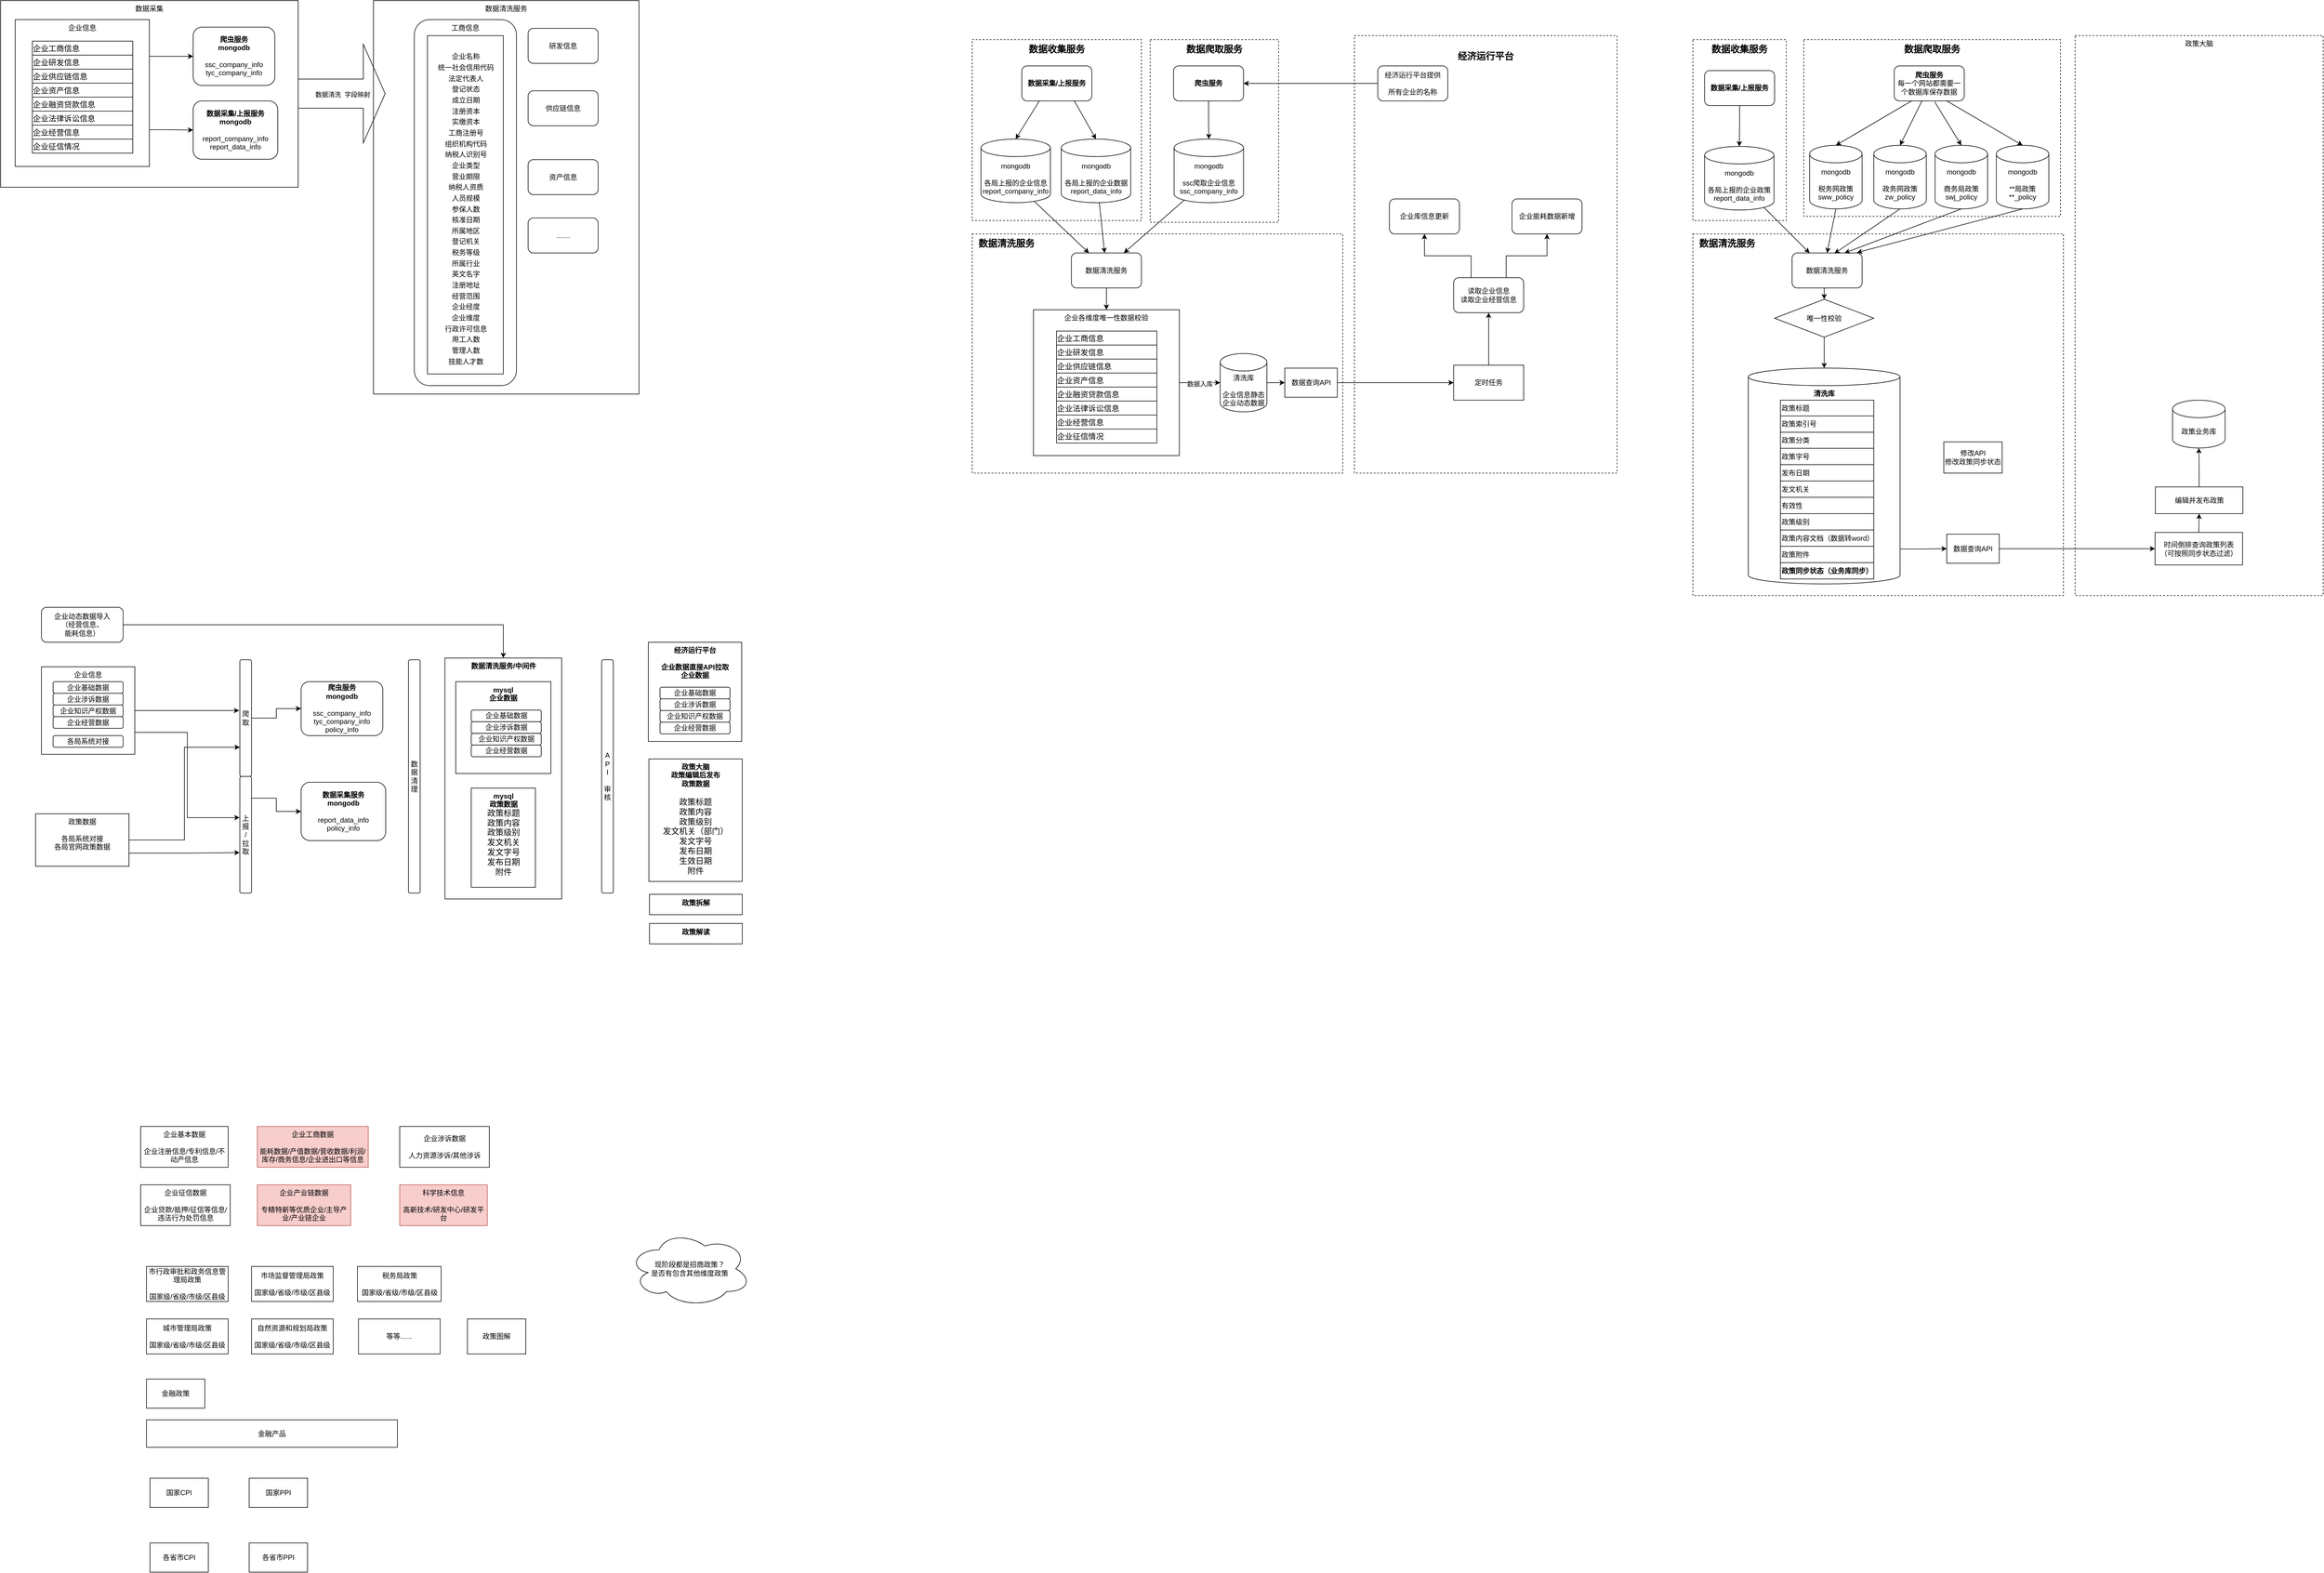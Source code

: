 <mxfile version="22.0.4" type="github">
  <diagram name="第 1 页" id="4M4HZLaa6iFDXuhIEwjB">
    <mxGraphModel dx="1397" dy="775" grid="1" gridSize="10" guides="1" tooltips="1" connect="1" arrows="1" fold="1" page="1" pageScale="1" pageWidth="827" pageHeight="1169" math="0" shadow="0">
      <root>
        <mxCell id="0" />
        <mxCell id="1" parent="0" />
        <mxCell id="1SE_jWrrDIv0ONDhs8Yy-70" value="&lt;b&gt;&lt;font style=&quot;font-size: 16px;&quot;&gt;&amp;nbsp; 数据清洗服务&lt;/font&gt;&lt;/b&gt;" style="rounded=0;whiteSpace=wrap;html=1;align=left;verticalAlign=top;dashed=1;" vertex="1" parent="1">
          <mxGeometry x="1695" y="440" width="635" height="410" as="geometry" />
        </mxCell>
        <mxCell id="1SE_jWrrDIv0ONDhs8Yy-69" value="&lt;b&gt;&lt;font style=&quot;font-size: 16px;&quot;&gt;数据爬取服务&lt;/font&gt;&lt;/b&gt;" style="rounded=0;whiteSpace=wrap;html=1;verticalAlign=top;dashed=1;" vertex="1" parent="1">
          <mxGeometry x="2000" y="106.99" width="220" height="313.01" as="geometry" />
        </mxCell>
        <mxCell id="1SE_jWrrDIv0ONDhs8Yy-68" value="&lt;b&gt;&lt;font style=&quot;font-size: 16px;&quot;&gt;数据收集服务&lt;/font&gt;&lt;/b&gt;" style="rounded=0;whiteSpace=wrap;html=1;verticalAlign=top;dashed=1;" vertex="1" parent="1">
          <mxGeometry x="1695" y="106.99" width="290" height="310" as="geometry" />
        </mxCell>
        <mxCell id="1SE_jWrrDIv0ONDhs8Yy-67" value="&lt;b&gt;&lt;font style=&quot;font-size: 16px;&quot;&gt;&lt;br&gt;经济运行平台&lt;/font&gt;&lt;/b&gt;" style="rounded=0;whiteSpace=wrap;html=1;verticalAlign=top;dashed=1;" vertex="1" parent="1">
          <mxGeometry x="2350" y="100" width="450" height="750" as="geometry" />
        </mxCell>
        <mxCell id="bBOoKxX_dk00QMiVEn9z-44" value="数据清洗服务" style="rounded=0;whiteSpace=wrap;html=1;verticalAlign=top;" parent="1" vertex="1">
          <mxGeometry x="669" y="40.0" width="455" height="674.51" as="geometry" />
        </mxCell>
        <mxCell id="1SE_jWrrDIv0ONDhs8Yy-3" value="数据采集" style="rounded=0;whiteSpace=wrap;html=1;verticalAlign=top;" vertex="1" parent="1">
          <mxGeometry x="30" y="40" width="510" height="320" as="geometry" />
        </mxCell>
        <mxCell id="b4rSDZkDvvmOPCsf5r1Y-9" value="企业信息&lt;br&gt;&lt;br&gt;&lt;table style=&quot;border-collapse: collapse; table-layout: fixed; width: 0px;&quot;&gt;&lt;colgroup&gt;&lt;col style=&quot;width: 172px;&quot; width=&quot;172&quot;&gt;&lt;/colgroup&gt;&lt;tbody&gt;&lt;tr style=&quot;height: 24px;&quot; height=&quot;24&quot;&gt;&lt;td style=&quot;empty-cells: show; line-height: normal; vertical-align: middle; outline-width: 0px; overflow-wrap: break-word; word-break: normal; font-size: 10pt; border-width: 0.5pt; border-style: solid; border-color: rgb(0, 0, 0); text-align: left; width: 172px;&quot; width=&quot;172&quot;&gt;企业工商信息&lt;/td&gt;&lt;/tr&gt;&lt;tr style=&quot;height: 24px;&quot; height=&quot;24&quot;&gt;&lt;td style=&quot;empty-cells: show; line-height: normal; vertical-align: middle; outline-width: 0px; overflow-wrap: break-word; word-break: normal; font-size: 10pt; border-width: 0.5pt; border-style: solid; border-color: rgb(0, 0, 0); text-align: left; width: 172px;&quot; width=&quot;172&quot;&gt;企业研发信息&lt;/td&gt;&lt;/tr&gt;&lt;tr style=&quot;height: 24px;&quot; height=&quot;24&quot;&gt;&lt;td style=&quot;empty-cells: show; line-height: normal; vertical-align: middle; outline-width: 0px; overflow-wrap: break-word; word-break: normal; font-size: 10pt; border-width: 0.5pt; border-style: solid; border-color: rgb(0, 0, 0); text-align: left; width: 172px;&quot; width=&quot;172&quot;&gt;企业供应链信息&lt;/td&gt;&lt;/tr&gt;&lt;tr style=&quot;height: 24px;&quot; height=&quot;24&quot;&gt;&lt;td style=&quot;empty-cells: show; line-height: normal; vertical-align: middle; outline-width: 0px; overflow-wrap: break-word; word-break: normal; font-size: 10pt; border-width: 0.5pt; border-style: solid; border-color: rgb(0, 0, 0); text-align: left; width: 172px;&quot; width=&quot;172&quot;&gt;企业资产信息&lt;/td&gt;&lt;/tr&gt;&lt;tr style=&quot;height: 24px;&quot; height=&quot;24&quot;&gt;&lt;td style=&quot;empty-cells: show; line-height: normal; vertical-align: middle; outline-width: 0px; overflow-wrap: break-word; word-break: normal; font-size: 10pt; border-width: 0.5pt; border-style: solid; border-color: rgb(0, 0, 0); text-align: left; width: 172px;&quot; width=&quot;172&quot;&gt;企业融资贷款信息&lt;/td&gt;&lt;/tr&gt;&lt;tr style=&quot;height: 24px;&quot; height=&quot;24&quot;&gt;&lt;td style=&quot;empty-cells: show; line-height: normal; vertical-align: middle; outline-width: 0px; overflow-wrap: break-word; word-break: normal; font-size: 10pt; border-width: 0.5pt; border-style: solid; border-color: rgb(0, 0, 0); text-align: left; width: 172px;&quot; width=&quot;172&quot;&gt;企业法律诉讼信息&lt;/td&gt;&lt;/tr&gt;&lt;tr style=&quot;height: 24px;&quot; height=&quot;24&quot;&gt;&lt;td style=&quot;empty-cells: show; line-height: normal; vertical-align: middle; outline-width: 0px; overflow-wrap: break-word; word-break: normal; font-size: 10pt; border-width: 0.5pt; border-style: solid; border-color: rgb(0, 0, 0); text-align: left; width: 172px;&quot; width=&quot;172&quot;&gt;企业经营信息&lt;/td&gt;&lt;/tr&gt;&lt;tr style=&quot;height: 24px;&quot; height=&quot;24&quot;&gt;&lt;td style=&quot;empty-cells: show; line-height: normal; vertical-align: middle; outline-width: 0px; overflow-wrap: break-word; word-break: normal; font-size: 10pt; border-width: 0.5pt; border-style: solid; border-color: rgb(0, 0, 0); text-align: left; width: 172px;&quot; width=&quot;172&quot;&gt;企业征信情况&lt;/td&gt;&lt;/tr&gt;&lt;/tbody&gt;&lt;/table&gt;" style="rounded=0;whiteSpace=wrap;html=1;align=center;verticalAlign=top;" parent="1" vertex="1">
          <mxGeometry x="55" y="72.62" width="230" height="251.75" as="geometry" />
        </mxCell>
        <mxCell id="b4rSDZkDvvmOPCsf5r1Y-11" style="edgeStyle=orthogonalEdgeStyle;rounded=0;orthogonalLoop=1;jettySize=auto;html=1;entryX=0;entryY=0.5;entryDx=0;entryDy=0;exitX=1;exitY=0.25;exitDx=0;exitDy=0;" parent="1" source="b4rSDZkDvvmOPCsf5r1Y-9" target="b4rSDZkDvvmOPCsf5r1Y-3" edge="1">
          <mxGeometry relative="1" as="geometry">
            <mxPoint x="385" y="130.49" as="sourcePoint" />
          </mxGeometry>
        </mxCell>
        <mxCell id="b4rSDZkDvvmOPCsf5r1Y-3" value="&lt;b&gt;爬虫服务&lt;br&gt;mongodb&lt;br&gt;&lt;/b&gt;&lt;br&gt;ssc_company_info&lt;br&gt;tyc_company_info" style="rounded=1;whiteSpace=wrap;html=1;" parent="1" vertex="1">
          <mxGeometry x="360" y="85.49" width="140" height="100" as="geometry" />
        </mxCell>
        <mxCell id="yWDx3WJLYbUsVVYtLUWM-5" style="edgeStyle=orthogonalEdgeStyle;rounded=0;orthogonalLoop=1;jettySize=auto;html=1;exitX=1;exitY=0.75;exitDx=0;exitDy=0;" parent="1" source="b4rSDZkDvvmOPCsf5r1Y-9" target="yWDx3WJLYbUsVVYtLUWM-2" edge="1">
          <mxGeometry relative="1" as="geometry">
            <mxPoint x="383.12" y="267.69" as="sourcePoint" />
          </mxGeometry>
        </mxCell>
        <mxCell id="yWDx3WJLYbUsVVYtLUWM-2" value="&lt;b style=&quot;border-color: var(--border-color);&quot;&gt;数据采集/上报服务&lt;br&gt;mongodb&lt;br&gt;&lt;/b&gt;&lt;br&gt;report_company_info&lt;br&gt;report_data_info" style="rounded=1;whiteSpace=wrap;html=1;" parent="1" vertex="1">
          <mxGeometry x="360" y="211.99" width="145" height="100" as="geometry" />
        </mxCell>
        <mxCell id="Ni6QwDA9w7rpbr3JU669-1" value="企业基本数据&lt;br&gt;&lt;br&gt;企业注册信息/专利信息/不动产信息" style="rounded=0;whiteSpace=wrap;html=1;" parent="1" vertex="1">
          <mxGeometry x="270" y="1970" width="150" height="70" as="geometry" />
        </mxCell>
        <mxCell id="Ni6QwDA9w7rpbr3JU669-2" value="企业工商数据&lt;br&gt;&lt;br&gt;能耗数据/产值数据/营收数据/利润/库存/商务信息/企业进出口等信息" style="rounded=0;whiteSpace=wrap;html=1;fillColor=#f8cecc;strokeColor=#b85450;" parent="1" vertex="1">
          <mxGeometry x="470" y="1970" width="190" height="70" as="geometry" />
        </mxCell>
        <mxCell id="Ni6QwDA9w7rpbr3JU669-3" value="市行政审批和政务信息管理局政策&lt;br&gt;&lt;br&gt;国家级/省级/市级/区县级" style="rounded=0;whiteSpace=wrap;html=1;" parent="1" vertex="1">
          <mxGeometry x="280" y="2210" width="140" height="60" as="geometry" />
        </mxCell>
        <mxCell id="Ni6QwDA9w7rpbr3JU669-8" value="金融政策" style="rounded=0;whiteSpace=wrap;html=1;" parent="1" vertex="1">
          <mxGeometry x="280" y="2403" width="100" height="50" as="geometry" />
        </mxCell>
        <mxCell id="Ni6QwDA9w7rpbr3JU669-9" value="金融产品" style="rounded=0;whiteSpace=wrap;html=1;" parent="1" vertex="1">
          <mxGeometry x="280" y="2473" width="430" height="47" as="geometry" />
        </mxCell>
        <mxCell id="Ni6QwDA9w7rpbr3JU669-10" value="政策图解" style="rounded=0;whiteSpace=wrap;html=1;" parent="1" vertex="1">
          <mxGeometry x="830" y="2300" width="100" height="60" as="geometry" />
        </mxCell>
        <mxCell id="Ni6QwDA9w7rpbr3JU669-11" value="国家CPI" style="rounded=0;whiteSpace=wrap;html=1;" parent="1" vertex="1">
          <mxGeometry x="286" y="2573" width="100" height="50" as="geometry" />
        </mxCell>
        <mxCell id="Ni6QwDA9w7rpbr3JU669-12" value="各省市CPI" style="rounded=0;whiteSpace=wrap;html=1;aspect=fixed;" parent="1" vertex="1">
          <mxGeometry x="286" y="2684" width="100" height="50" as="geometry" />
        </mxCell>
        <mxCell id="Ni6QwDA9w7rpbr3JU669-13" value="国家PPI" style="rounded=0;whiteSpace=wrap;html=1;" parent="1" vertex="1">
          <mxGeometry x="456" y="2573" width="100" height="50" as="geometry" />
        </mxCell>
        <mxCell id="Ni6QwDA9w7rpbr3JU669-14" value="各省市PPI" style="rounded=0;whiteSpace=wrap;html=1;aspect=fixed;" parent="1" vertex="1">
          <mxGeometry x="456" y="2684" width="100" height="50" as="geometry" />
        </mxCell>
        <mxCell id="Ni6QwDA9w7rpbr3JU669-15" value="企业涉诉数据&lt;br&gt;&lt;br&gt;人力资源涉诉/其他涉诉" style="rounded=0;whiteSpace=wrap;html=1;" parent="1" vertex="1">
          <mxGeometry x="714" y="1970" width="153.5" height="70" as="geometry" />
        </mxCell>
        <mxCell id="Ni6QwDA9w7rpbr3JU669-16" value="市场监督管理局政策&lt;br&gt;&lt;br&gt;国家级/省级/市级/区县级" style="rounded=0;whiteSpace=wrap;html=1;" parent="1" vertex="1">
          <mxGeometry x="460" y="2210" width="140" height="60" as="geometry" />
        </mxCell>
        <mxCell id="Ni6QwDA9w7rpbr3JU669-17" value="税务局政策&lt;br&gt;&lt;br&gt;国家级/省级/市级/区县级" style="rounded=0;whiteSpace=wrap;html=1;" parent="1" vertex="1">
          <mxGeometry x="641.5" y="2210" width="143.5" height="60" as="geometry" />
        </mxCell>
        <mxCell id="Ni6QwDA9w7rpbr3JU669-19" value="城市管理局政策&lt;br&gt;&lt;br&gt;国家级/省级/市级/区县级" style="rounded=0;whiteSpace=wrap;html=1;" parent="1" vertex="1">
          <mxGeometry x="280" y="2300" width="140" height="60" as="geometry" />
        </mxCell>
        <mxCell id="Ni6QwDA9w7rpbr3JU669-20" value="自然资源和规划局政策&lt;br&gt;&lt;br&gt;国家级/省级/市级/区县级" style="rounded=0;whiteSpace=wrap;html=1;" parent="1" vertex="1">
          <mxGeometry x="460" y="2300" width="140" height="60" as="geometry" />
        </mxCell>
        <mxCell id="Ni6QwDA9w7rpbr3JU669-21" value="等等......" style="rounded=0;whiteSpace=wrap;html=1;" parent="1" vertex="1">
          <mxGeometry x="643.25" y="2300" width="140" height="60" as="geometry" />
        </mxCell>
        <mxCell id="Ni6QwDA9w7rpbr3JU669-22" value="企业产业链数据&lt;br&gt;&lt;br&gt;专精特新等优质企业/主导产业/产业链企业" style="rounded=0;whiteSpace=wrap;html=1;fillColor=#f8cecc;strokeColor=#b85450;" parent="1" vertex="1">
          <mxGeometry x="470" y="2070" width="160" height="70" as="geometry" />
        </mxCell>
        <mxCell id="Ni6QwDA9w7rpbr3JU669-24" value="企业征信数据&lt;br&gt;&lt;br&gt;企业贷款/抵押/征信等信息/违法行为处罚信息" style="rounded=0;whiteSpace=wrap;html=1;" parent="1" vertex="1">
          <mxGeometry x="270" y="2070" width="153.5" height="70" as="geometry" />
        </mxCell>
        <mxCell id="Ni6QwDA9w7rpbr3JU669-26" value="科学技术信息&lt;br&gt;&lt;br&gt;高新技术/研发中心/研发平台" style="rounded=0;whiteSpace=wrap;html=1;fillColor=#f8cecc;strokeColor=#b85450;" parent="1" vertex="1">
          <mxGeometry x="714" y="2070" width="150" height="70" as="geometry" />
        </mxCell>
        <mxCell id="Ni6QwDA9w7rpbr3JU669-27" value="现阶段都是招商政策？&lt;br&gt;是否有包含其他维度政策" style="ellipse;shape=cloud;whiteSpace=wrap;html=1;" parent="1" vertex="1">
          <mxGeometry x="1106" y="2149" width="210" height="130" as="geometry" />
        </mxCell>
        <mxCell id="bBOoKxX_dk00QMiVEn9z-1" value="&lt;b&gt;数据清洗服务/中间件&lt;/b&gt;" style="rounded=0;whiteSpace=wrap;html=1;verticalAlign=top;" parent="1" vertex="1">
          <mxGeometry x="791.5" y="1167" width="200" height="413" as="geometry" />
        </mxCell>
        <mxCell id="bBOoKxX_dk00QMiVEn9z-2" value="企业信息" style="rounded=0;whiteSpace=wrap;html=1;align=center;verticalAlign=top;" parent="1" vertex="1">
          <mxGeometry x="100" y="1182" width="160" height="150" as="geometry" />
        </mxCell>
        <mxCell id="bBOoKxX_dk00QMiVEn9z-3" value="企业基础数据" style="rounded=1;whiteSpace=wrap;html=1;" parent="1" vertex="1">
          <mxGeometry x="120" y="1207.5" width="120" height="20" as="geometry" />
        </mxCell>
        <mxCell id="bBOoKxX_dk00QMiVEn9z-4" style="edgeStyle=orthogonalEdgeStyle;rounded=0;orthogonalLoop=1;jettySize=auto;html=1;entryX=0;entryY=0.5;entryDx=0;entryDy=0;" parent="1" source="bBOoKxX_dk00QMiVEn9z-5" target="bBOoKxX_dk00QMiVEn9z-6" edge="1">
          <mxGeometry relative="1" as="geometry" />
        </mxCell>
        <mxCell id="bBOoKxX_dk00QMiVEn9z-5" value="爬取" style="rounded=1;whiteSpace=wrap;html=1;" parent="1" vertex="1">
          <mxGeometry x="440" y="1170" width="20" height="200" as="geometry" />
        </mxCell>
        <mxCell id="bBOoKxX_dk00QMiVEn9z-6" value="&lt;b&gt;爬虫服务&lt;br&gt;mongodb&lt;br&gt;&lt;/b&gt;&lt;br&gt;ssc_company_info&lt;br&gt;tyc_company_info&lt;br&gt;policy_info" style="rounded=1;whiteSpace=wrap;html=1;" parent="1" vertex="1">
          <mxGeometry x="545" y="1207.5" width="140" height="92.5" as="geometry" />
        </mxCell>
        <mxCell id="bBOoKxX_dk00QMiVEn9z-7" style="edgeStyle=orthogonalEdgeStyle;rounded=0;orthogonalLoop=1;jettySize=auto;html=1;exitX=0.906;exitY=0.186;exitDx=0;exitDy=0;exitPerimeter=0;" parent="1" source="bBOoKxX_dk00QMiVEn9z-8" target="bBOoKxX_dk00QMiVEn9z-15" edge="1">
          <mxGeometry relative="1" as="geometry" />
        </mxCell>
        <mxCell id="bBOoKxX_dk00QMiVEn9z-8" value="上报&lt;br&gt;/&lt;br&gt;拉取" style="rounded=1;whiteSpace=wrap;html=1;" parent="1" vertex="1">
          <mxGeometry x="440" y="1370" width="20" height="200" as="geometry" />
        </mxCell>
        <mxCell id="bBOoKxX_dk00QMiVEn9z-9" value="企业涉诉数据" style="rounded=1;whiteSpace=wrap;html=1;" parent="1" vertex="1">
          <mxGeometry x="120" y="1227.5" width="120" height="20" as="geometry" />
        </mxCell>
        <mxCell id="bBOoKxX_dk00QMiVEn9z-10" value="企业知识产权数据" style="rounded=1;whiteSpace=wrap;html=1;" parent="1" vertex="1">
          <mxGeometry x="120" y="1247.5" width="120" height="20" as="geometry" />
        </mxCell>
        <mxCell id="bBOoKxX_dk00QMiVEn9z-11" value="企业经营数据" style="rounded=1;whiteSpace=wrap;html=1;" parent="1" vertex="1">
          <mxGeometry x="120" y="1267.5" width="120" height="20" as="geometry" />
        </mxCell>
        <mxCell id="bBOoKxX_dk00QMiVEn9z-12" style="edgeStyle=orthogonalEdgeStyle;rounded=0;orthogonalLoop=1;jettySize=auto;html=1;exitX=1;exitY=0.5;exitDx=0;exitDy=0;entryX=-0.055;entryY=0.435;entryDx=0;entryDy=0;entryPerimeter=0;" parent="1" source="bBOoKxX_dk00QMiVEn9z-2" target="bBOoKxX_dk00QMiVEn9z-5" edge="1">
          <mxGeometry relative="1" as="geometry" />
        </mxCell>
        <mxCell id="bBOoKxX_dk00QMiVEn9z-13" value="&lt;b&gt;mysql&lt;br&gt;政策数据&lt;/b&gt;&lt;br&gt;&lt;span style=&quot;font-family: 等线; font-size: 10.5pt; background-color: initial;&quot;&gt;政策标题&lt;br&gt;&lt;/span&gt;&lt;span style=&quot;font-family: 等线; font-size: 10.5pt; background-color: initial;&quot;&gt;政策内容&lt;br&gt;&lt;/span&gt;&lt;span style=&quot;background-color: initial; font-size: 10.5pt; font-family: 等线;&quot;&gt;政策级别&lt;br&gt;&lt;/span&gt;&lt;span style=&quot;font-family: 等线; font-size: 10.5pt; background-color: initial;&quot;&gt;发文机关&lt;br&gt;&lt;/span&gt;&lt;span style=&quot;font-family: 等线; font-size: 10.5pt; background-color: initial;&quot;&gt;发文字号&lt;br&gt;&lt;/span&gt;&lt;span style=&quot;font-family: 等线; font-size: 10.5pt; background-color: initial;&quot;&gt;发布日期&lt;br&gt;&lt;/span&gt;&lt;span style=&quot;font-family: 等线; font-size: 10.5pt; background-color: initial;&quot;&gt;附件&lt;/span&gt;&lt;span style=&quot;font-family: 等线; font-size: 10.5pt; background-color: initial;&quot;&gt;&lt;br&gt;&lt;/span&gt;" style="rounded=0;whiteSpace=wrap;html=1;verticalAlign=top;align=center;" parent="1" vertex="1">
          <mxGeometry x="836.5" y="1390" width="110" height="170" as="geometry" />
        </mxCell>
        <mxCell id="bBOoKxX_dk00QMiVEn9z-14" value="数据清理" style="rounded=1;whiteSpace=wrap;html=1;" parent="1" vertex="1">
          <mxGeometry x="729" y="1170" width="20" height="400" as="geometry" />
        </mxCell>
        <mxCell id="bBOoKxX_dk00QMiVEn9z-15" value="&lt;b style=&quot;border-color: var(--border-color);&quot;&gt;数据采集服务&lt;br&gt;mongodb&lt;br&gt;&lt;/b&gt;&lt;br&gt;report_data_info&lt;br&gt;policy_info" style="rounded=1;whiteSpace=wrap;html=1;" parent="1" vertex="1">
          <mxGeometry x="545" y="1380" width="145" height="100" as="geometry" />
        </mxCell>
        <mxCell id="bBOoKxX_dk00QMiVEn9z-16" style="edgeStyle=orthogonalEdgeStyle;rounded=0;orthogonalLoop=1;jettySize=auto;html=1;exitX=1;exitY=0.75;exitDx=0;exitDy=0;entryX=-0.02;entryY=0.653;entryDx=0;entryDy=0;entryPerimeter=0;" parent="1" source="bBOoKxX_dk00QMiVEn9z-17" target="bBOoKxX_dk00QMiVEn9z-8" edge="1">
          <mxGeometry relative="1" as="geometry" />
        </mxCell>
        <mxCell id="bBOoKxX_dk00QMiVEn9z-17" value="政策数据&lt;br&gt;&lt;br&gt;各局系统对接&lt;br&gt;各局官网政策数据" style="rounded=0;whiteSpace=wrap;html=1;align=center;verticalAlign=top;" parent="1" vertex="1">
          <mxGeometry x="90" y="1434" width="160" height="90" as="geometry" />
        </mxCell>
        <mxCell id="bBOoKxX_dk00QMiVEn9z-18" style="edgeStyle=orthogonalEdgeStyle;rounded=0;orthogonalLoop=1;jettySize=auto;html=1;entryX=0;entryY=0.75;entryDx=0;entryDy=0;" parent="1" source="bBOoKxX_dk00QMiVEn9z-17" target="bBOoKxX_dk00QMiVEn9z-5" edge="1">
          <mxGeometry relative="1" as="geometry" />
        </mxCell>
        <mxCell id="bBOoKxX_dk00QMiVEn9z-19" style="edgeStyle=orthogonalEdgeStyle;rounded=0;orthogonalLoop=1;jettySize=auto;html=1;exitX=1;exitY=0.75;exitDx=0;exitDy=0;entryX=-0.02;entryY=0.353;entryDx=0;entryDy=0;entryPerimeter=0;" parent="1" source="bBOoKxX_dk00QMiVEn9z-2" target="bBOoKxX_dk00QMiVEn9z-8" edge="1">
          <mxGeometry relative="1" as="geometry" />
        </mxCell>
        <mxCell id="bBOoKxX_dk00QMiVEn9z-20" value="A&lt;br&gt;P&lt;br&gt;I&lt;br&gt;&lt;br&gt;审核" style="rounded=1;whiteSpace=wrap;html=1;" parent="1" vertex="1">
          <mxGeometry x="1060" y="1170" width="20" height="400" as="geometry" />
        </mxCell>
        <mxCell id="bBOoKxX_dk00QMiVEn9z-21" value="&lt;b&gt;政策大脑&lt;br&gt;政策编辑后发布&lt;br&gt;政策数据&lt;/b&gt;&lt;br&gt;&lt;span style=&quot;font-family: 等线; font-size: 10.5pt; background-color: initial;&quot;&gt;&lt;br&gt;政策标题&lt;br&gt;&lt;/span&gt;&lt;span style=&quot;font-family: 等线; font-size: 10.5pt; background-color: initial;&quot;&gt;政策内容&lt;br&gt;&lt;/span&gt;&lt;span style=&quot;background-color: initial; font-size: 10.5pt; font-family: 等线;&quot;&gt;政策级别&lt;br&gt;&lt;/span&gt;&lt;span style=&quot;font-family: 等线; font-size: 10.5pt; background-color: initial;&quot;&gt;发文机关（部门）&lt;br&gt;&lt;/span&gt;&lt;span style=&quot;font-family: 等线; font-size: 10.5pt; background-color: initial;&quot;&gt;发文字号&lt;br&gt;&lt;/span&gt;&lt;span style=&quot;font-family: 等线; font-size: 10.5pt; background-color: initial;&quot;&gt;发布日期&lt;br&gt;生效日期&lt;br&gt;&lt;/span&gt;&lt;span style=&quot;font-family: 等线; font-size: 10.5pt; background-color: initial;&quot;&gt;附件&lt;/span&gt;&lt;span style=&quot;font-family: 等线; font-size: 10.5pt; background-color: initial;&quot;&gt;&lt;br&gt;&lt;/span&gt;" style="rounded=0;whiteSpace=wrap;html=1;verticalAlign=top;align=center;" parent="1" vertex="1">
          <mxGeometry x="1141" y="1340" width="160" height="210" as="geometry" />
        </mxCell>
        <mxCell id="bBOoKxX_dk00QMiVEn9z-22" value="各局系统对接" style="rounded=1;whiteSpace=wrap;html=1;" parent="1" vertex="1">
          <mxGeometry x="120" y="1300" width="120" height="20" as="geometry" />
        </mxCell>
        <mxCell id="bBOoKxX_dk00QMiVEn9z-23" value="&lt;b&gt;mysql&lt;br&gt;企业数据&lt;/b&gt;&lt;br&gt;&lt;span style=&quot;font-family: 等线; font-size: 10.5pt; background-color: initial;&quot;&gt;&lt;br&gt;&lt;/span&gt;" style="rounded=0;whiteSpace=wrap;html=1;verticalAlign=top;align=center;" parent="1" vertex="1">
          <mxGeometry x="810" y="1207.5" width="163" height="157.5" as="geometry" />
        </mxCell>
        <mxCell id="bBOoKxX_dk00QMiVEn9z-24" value="&lt;b&gt;经济运行平台&lt;br&gt;&lt;br&gt;企业数据直接API拉取&lt;br&gt;企业数据&lt;/b&gt;&lt;br&gt;&lt;span style=&quot;font-family: 等线; font-size: 10.5pt; background-color: initial;&quot;&gt;&lt;br&gt;&lt;/span&gt;" style="rounded=0;whiteSpace=wrap;html=1;verticalAlign=top;align=center;" parent="1" vertex="1">
          <mxGeometry x="1140" y="1140" width="160" height="170" as="geometry" />
        </mxCell>
        <mxCell id="bBOoKxX_dk00QMiVEn9z-25" value="企业基础数据" style="rounded=1;whiteSpace=wrap;html=1;" parent="1" vertex="1">
          <mxGeometry x="1160" y="1217" width="120" height="20" as="geometry" />
        </mxCell>
        <mxCell id="bBOoKxX_dk00QMiVEn9z-26" value="企业涉诉数据" style="rounded=1;whiteSpace=wrap;html=1;" parent="1" vertex="1">
          <mxGeometry x="1160" y="1237" width="120" height="20" as="geometry" />
        </mxCell>
        <mxCell id="bBOoKxX_dk00QMiVEn9z-27" value="企业知识产权数据" style="rounded=1;whiteSpace=wrap;html=1;" parent="1" vertex="1">
          <mxGeometry x="1160" y="1257" width="120" height="20" as="geometry" />
        </mxCell>
        <mxCell id="bBOoKxX_dk00QMiVEn9z-28" value="企业经营数据" style="rounded=1;whiteSpace=wrap;html=1;" parent="1" vertex="1">
          <mxGeometry x="1160" y="1277" width="120" height="20" as="geometry" />
        </mxCell>
        <mxCell id="bBOoKxX_dk00QMiVEn9z-29" value="&lt;b&gt;政策解读&lt;/b&gt;&lt;span style=&quot;font-family: 等线; font-size: 10.5pt; background-color: initial;&quot;&gt;&lt;br&gt;&lt;/span&gt;" style="rounded=0;whiteSpace=wrap;html=1;verticalAlign=top;align=center;" parent="1" vertex="1">
          <mxGeometry x="1142" y="1622" width="159" height="35" as="geometry" />
        </mxCell>
        <mxCell id="bBOoKxX_dk00QMiVEn9z-30" value="&lt;b&gt;政策拆解&lt;/b&gt;&lt;span style=&quot;font-family: 等线; font-size: 10.5pt; background-color: initial;&quot;&gt;&lt;br&gt;&lt;/span&gt;" style="rounded=0;whiteSpace=wrap;html=1;verticalAlign=top;align=center;" parent="1" vertex="1">
          <mxGeometry x="1142" y="1572" width="159" height="35" as="geometry" />
        </mxCell>
        <mxCell id="bBOoKxX_dk00QMiVEn9z-31" value="企业基础数据" style="rounded=1;whiteSpace=wrap;html=1;" parent="1" vertex="1">
          <mxGeometry x="836.5" y="1256.25" width="120" height="20" as="geometry" />
        </mxCell>
        <mxCell id="bBOoKxX_dk00QMiVEn9z-32" value="企业涉诉数据" style="rounded=1;whiteSpace=wrap;html=1;" parent="1" vertex="1">
          <mxGeometry x="836.5" y="1276.25" width="120" height="20" as="geometry" />
        </mxCell>
        <mxCell id="bBOoKxX_dk00QMiVEn9z-33" value="企业知识产权数据" style="rounded=1;whiteSpace=wrap;html=1;" parent="1" vertex="1">
          <mxGeometry x="836.5" y="1296.25" width="120" height="20" as="geometry" />
        </mxCell>
        <mxCell id="bBOoKxX_dk00QMiVEn9z-34" value="企业经营数据" style="rounded=1;whiteSpace=wrap;html=1;" parent="1" vertex="1">
          <mxGeometry x="836.5" y="1316.25" width="120" height="20" as="geometry" />
        </mxCell>
        <mxCell id="bBOoKxX_dk00QMiVEn9z-35" style="edgeStyle=orthogonalEdgeStyle;rounded=0;orthogonalLoop=1;jettySize=auto;html=1;exitX=1;exitY=0.5;exitDx=0;exitDy=0;entryX=0.5;entryY=0;entryDx=0;entryDy=0;" parent="1" source="bBOoKxX_dk00QMiVEn9z-36" target="bBOoKxX_dk00QMiVEn9z-1" edge="1">
          <mxGeometry relative="1" as="geometry" />
        </mxCell>
        <mxCell id="bBOoKxX_dk00QMiVEn9z-36" value="企业动态数据导入&lt;br&gt;（经营信息、&lt;br&gt;能耗信息）" style="rounded=1;whiteSpace=wrap;html=1;" parent="1" vertex="1">
          <mxGeometry x="100" y="1080" width="140" height="60" as="geometry" />
        </mxCell>
        <mxCell id="bBOoKxX_dk00QMiVEn9z-38" value="" style="shape=flexArrow;endArrow=classic;html=1;rounded=0;endWidth=118;endSize=12.14;width=50;" parent="1" edge="1">
          <mxGeometry width="50" height="50" relative="1" as="geometry">
            <mxPoint x="539.5" y="199.5" as="sourcePoint" />
            <mxPoint x="689.5" y="199.5" as="targetPoint" />
          </mxGeometry>
        </mxCell>
        <mxCell id="bBOoKxX_dk00QMiVEn9z-41" value="数据清洗&amp;nbsp; 字段映射" style="edgeLabel;html=1;align=center;verticalAlign=middle;resizable=0;points=[];" parent="bBOoKxX_dk00QMiVEn9z-38" vertex="1" connectable="0">
          <mxGeometry x="-0.253" y="2" relative="1" as="geometry">
            <mxPoint x="20" y="3" as="offset" />
          </mxGeometry>
        </mxCell>
        <mxCell id="bBOoKxX_dk00QMiVEn9z-45" value="工商信息&lt;br&gt;" style="rounded=1;whiteSpace=wrap;html=1;verticalAlign=top;" parent="1" vertex="1">
          <mxGeometry x="739" y="72.62" width="175" height="627.38" as="geometry" />
        </mxCell>
        <mxCell id="bBOoKxX_dk00QMiVEn9z-46" value="供应链信息" style="rounded=1;whiteSpace=wrap;html=1;verticalAlign=middle;align=center;" parent="1" vertex="1">
          <mxGeometry x="934" y="194.61" width="120" height="60" as="geometry" />
        </mxCell>
        <mxCell id="bBOoKxX_dk00QMiVEn9z-47" value="......." style="rounded=1;whiteSpace=wrap;html=1;verticalAlign=middle;align=center;" parent="1" vertex="1">
          <mxGeometry x="934" y="412.62" width="120" height="60" as="geometry" />
        </mxCell>
        <mxCell id="bBOoKxX_dk00QMiVEn9z-48" value="资产信息" style="rounded=1;whiteSpace=wrap;html=1;verticalAlign=middle;align=center;" parent="1" vertex="1">
          <mxGeometry x="934" y="312.62" width="120" height="60" as="geometry" />
        </mxCell>
        <mxCell id="bBOoKxX_dk00QMiVEn9z-49" value="研发信息" style="rounded=1;whiteSpace=wrap;html=1;verticalAlign=middle;align=center;" parent="1" vertex="1">
          <mxGeometry x="934" y="87.62" width="120" height="60" as="geometry" />
        </mxCell>
        <mxCell id="LPctHTdcvew_OnTX13Tw-1" value="&lt;br&gt;&lt;table style=&quot;border-collapse:&lt;br/&gt; collapse;width:48pt&quot; width=&quot;64&quot; cellspacing=&quot;0&quot; cellpadding=&quot;0&quot; border=&quot;0&quot;&gt; &lt;colgroup&gt;&lt;col style=&quot;width:48pt&quot; width=&quot;64&quot;&gt;&lt;/colgroup&gt; &lt;tbody&gt;&lt;tr style=&quot;height:14.0pt&quot; height=&quot;19&quot;&gt;  &lt;td style=&quot;height:14.0pt;width:48pt&quot; width=&quot;64&quot; height=&quot;19&quot;&gt;企业名称&lt;/td&gt; &lt;/tr&gt; &lt;tr style=&quot;height:14.0pt&quot; height=&quot;19&quot;&gt;  &lt;td style=&quot;height:14.0pt&quot; height=&quot;19&quot;&gt;统一社会信用代码&lt;/td&gt; &lt;/tr&gt; &lt;tr style=&quot;height:14.0pt&quot; height=&quot;19&quot;&gt;  &lt;td style=&quot;height:14.0pt&quot; height=&quot;19&quot;&gt;法定代表人&lt;/td&gt; &lt;/tr&gt; &lt;tr style=&quot;height:14.0pt&quot; height=&quot;19&quot;&gt;  &lt;td style=&quot;height:14.0pt&quot; height=&quot;19&quot;&gt;登记状态&lt;/td&gt; &lt;/tr&gt; &lt;tr style=&quot;height:14.0pt&quot; height=&quot;19&quot;&gt;  &lt;td style=&quot;height:14.0pt&quot; height=&quot;19&quot;&gt;成立日期&lt;/td&gt; &lt;/tr&gt; &lt;tr style=&quot;height:14.0pt&quot; height=&quot;19&quot;&gt;  &lt;td style=&quot;height:14.0pt&quot; height=&quot;19&quot;&gt;注册资本&lt;/td&gt; &lt;/tr&gt; &lt;tr style=&quot;height:14.0pt&quot; height=&quot;19&quot;&gt;  &lt;td style=&quot;height:14.0pt&quot; height=&quot;19&quot;&gt;实缴资本&lt;/td&gt; &lt;/tr&gt; &lt;tr style=&quot;height:14.0pt&quot; height=&quot;19&quot;&gt;  &lt;td style=&quot;height:14.0pt&quot; height=&quot;19&quot;&gt;工商注册号&lt;/td&gt; &lt;/tr&gt; &lt;tr style=&quot;height:14.0pt&quot; height=&quot;19&quot;&gt;  &lt;td style=&quot;height:14.0pt&quot; height=&quot;19&quot;&gt;组织机构代码&lt;/td&gt; &lt;/tr&gt; &lt;tr style=&quot;height:14.0pt&quot; height=&quot;19&quot;&gt;  &lt;td style=&quot;height:14.0pt&quot; height=&quot;19&quot;&gt;纳税人识别号&lt;/td&gt; &lt;/tr&gt; &lt;tr style=&quot;height:14.0pt&quot; height=&quot;19&quot;&gt;  &lt;td style=&quot;height:14.0pt&quot; height=&quot;19&quot;&gt;企业类型&lt;/td&gt; &lt;/tr&gt; &lt;tr style=&quot;height:14.0pt&quot; height=&quot;19&quot;&gt;  &lt;td style=&quot;height:14.0pt&quot; height=&quot;19&quot;&gt;营业期限&lt;/td&gt; &lt;/tr&gt; &lt;tr style=&quot;height:14.0pt&quot; height=&quot;19&quot;&gt;  &lt;td style=&quot;height:14.0pt&quot; height=&quot;19&quot;&gt;纳税人资质&lt;/td&gt; &lt;/tr&gt; &lt;tr style=&quot;height:14.0pt&quot; height=&quot;19&quot;&gt;  &lt;td style=&quot;height:14.0pt&quot; height=&quot;19&quot;&gt;人员规模&lt;/td&gt; &lt;/tr&gt; &lt;tr style=&quot;height:14.0pt&quot; height=&quot;19&quot;&gt;  &lt;td style=&quot;height:14.0pt&quot; height=&quot;19&quot;&gt;参保人数&lt;/td&gt; &lt;/tr&gt; &lt;tr style=&quot;height:14.0pt&quot; height=&quot;19&quot;&gt;  &lt;td style=&quot;height:14.0pt&quot; height=&quot;19&quot;&gt;核准日期&lt;/td&gt; &lt;/tr&gt; &lt;tr style=&quot;height:14.0pt&quot; height=&quot;19&quot;&gt;  &lt;td style=&quot;height:14.0pt&quot; height=&quot;19&quot;&gt;所属地区&lt;/td&gt; &lt;/tr&gt; &lt;tr style=&quot;height:14.0pt&quot; height=&quot;19&quot;&gt;  &lt;td style=&quot;height:14.0pt&quot; height=&quot;19&quot;&gt;登记机关&lt;/td&gt; &lt;/tr&gt; &lt;tr style=&quot;height:14.0pt&quot; height=&quot;19&quot;&gt;  &lt;td style=&quot;height:14.0pt&quot; height=&quot;19&quot;&gt;税务等级&lt;/td&gt; &lt;/tr&gt; &lt;tr style=&quot;height:14.0pt&quot; height=&quot;19&quot;&gt;  &lt;td style=&quot;height:14.0pt&quot; height=&quot;19&quot;&gt;所属行业&lt;/td&gt; &lt;/tr&gt; &lt;tr style=&quot;height:14.0pt&quot; height=&quot;19&quot;&gt;  &lt;td style=&quot;height:14.0pt&quot; height=&quot;19&quot;&gt;英文名字&lt;/td&gt; &lt;/tr&gt; &lt;tr style=&quot;height:14.0pt&quot; height=&quot;19&quot;&gt;  &lt;td style=&quot;height:14.0pt&quot; height=&quot;19&quot;&gt;注册地址&lt;/td&gt; &lt;/tr&gt; &lt;tr style=&quot;height:14.0pt&quot; height=&quot;19&quot;&gt;  &lt;td style=&quot;height:14.0pt&quot; height=&quot;19&quot;&gt;经营范围&lt;/td&gt; &lt;/tr&gt; &lt;tr style=&quot;height:14.0pt&quot; height=&quot;19&quot;&gt;  &lt;td style=&quot;height:14.0pt&quot; height=&quot;19&quot;&gt;企业经度&lt;/td&gt; &lt;/tr&gt; &lt;tr style=&quot;height:14.0pt&quot; height=&quot;19&quot;&gt;  &lt;td style=&quot;height:14.0pt&quot; height=&quot;19&quot;&gt;企业维度&lt;/td&gt; &lt;/tr&gt; &lt;tr style=&quot;height:14.0pt&quot; height=&quot;19&quot;&gt;  &lt;td style=&quot;height:14.0pt&quot; height=&quot;19&quot;&gt;行政许可信息&lt;/td&gt; &lt;/tr&gt; &lt;tr style=&quot;height:14.0pt&quot; height=&quot;19&quot;&gt;  &lt;td style=&quot;height:14.0pt&quot; height=&quot;19&quot;&gt;用工人数&lt;/td&gt; &lt;/tr&gt; &lt;tr style=&quot;height:14.0pt&quot; height=&quot;19&quot;&gt;  &lt;td style=&quot;height:14.0pt&quot; height=&quot;19&quot;&gt;管理人数&lt;/td&gt; &lt;/tr&gt; &lt;tr style=&quot;height:14.0pt&quot; height=&quot;19&quot;&gt;  &lt;td style=&quot;height:14.0pt&quot; height=&quot;19&quot;&gt;技能人才数&lt;/td&gt; &lt;/tr&gt;&lt;/tbody&gt;&lt;/table&gt;" style="rounded=0;html=1;align=center;" parent="1" vertex="1">
          <mxGeometry x="761.5" y="100.12" width="130" height="580" as="geometry" />
        </mxCell>
        <mxCell id="1SE_jWrrDIv0ONDhs8Yy-17" value="&lt;b&gt;爬虫服务&lt;br&gt;&lt;/b&gt;" style="rounded=1;whiteSpace=wrap;html=1;" vertex="1" parent="1">
          <mxGeometry x="2040.0" y="151.99" width="120" height="60" as="geometry" />
        </mxCell>
        <mxCell id="1SE_jWrrDIv0ONDhs8Yy-18" value="&lt;b style=&quot;border-color: var(--border-color);&quot;&gt;数据采集/上报服务&lt;br&gt;&lt;/b&gt;" style="rounded=1;whiteSpace=wrap;html=1;" vertex="1" parent="1">
          <mxGeometry x="1780" y="151.99" width="120" height="60" as="geometry" />
        </mxCell>
        <mxCell id="1SE_jWrrDIv0ONDhs8Yy-30" style="rounded=0;orthogonalLoop=1;jettySize=auto;html=1;entryX=0.25;entryY=0;entryDx=0;entryDy=0;exitX=0.759;exitY=0.97;exitDx=0;exitDy=0;exitPerimeter=0;" edge="1" parent="1" source="1SE_jWrrDIv0ONDhs8Yy-20" target="1SE_jWrrDIv0ONDhs8Yy-26">
          <mxGeometry relative="1" as="geometry">
            <mxPoint x="1820.344" y="381.28" as="sourcePoint" />
          </mxGeometry>
        </mxCell>
        <mxCell id="1SE_jWrrDIv0ONDhs8Yy-20" value="mongodb&lt;br&gt;&lt;br&gt;各局上报的企业信息&lt;br&gt;report_company_info" style="shape=cylinder3;whiteSpace=wrap;html=1;boundedLbl=1;backgroundOutline=1;size=15;direction=east;" vertex="1" parent="1">
          <mxGeometry x="1710" y="277.43" width="119.01" height="109.01" as="geometry" />
        </mxCell>
        <mxCell id="1SE_jWrrDIv0ONDhs8Yy-32" style="rounded=0;orthogonalLoop=1;jettySize=auto;html=1;exitX=0.145;exitY=1;exitDx=0;exitDy=-4.35;exitPerimeter=0;entryX=0.75;entryY=0;entryDx=0;entryDy=0;" edge="1" parent="1" source="1SE_jWrrDIv0ONDhs8Yy-21" target="1SE_jWrrDIv0ONDhs8Yy-26">
          <mxGeometry relative="1" as="geometry" />
        </mxCell>
        <mxCell id="1SE_jWrrDIv0ONDhs8Yy-21" value="mongodb&lt;br&gt;&lt;br&gt;ssc爬取企业信息&lt;br&gt;ssc_company_info" style="shape=cylinder3;whiteSpace=wrap;html=1;boundedLbl=1;backgroundOutline=1;size=15;direction=east;" vertex="1" parent="1">
          <mxGeometry x="2040.99" y="277.43" width="119.01" height="109.01" as="geometry" />
        </mxCell>
        <mxCell id="1SE_jWrrDIv0ONDhs8Yy-31" value="" style="rounded=0;orthogonalLoop=1;jettySize=auto;html=1;" edge="1" parent="1" source="1SE_jWrrDIv0ONDhs8Yy-22" target="1SE_jWrrDIv0ONDhs8Yy-26">
          <mxGeometry relative="1" as="geometry" />
        </mxCell>
        <mxCell id="1SE_jWrrDIv0ONDhs8Yy-22" value="mongodb&lt;br&gt;&lt;br&gt;各局上报的企业数据&lt;br&gt;report_data_info" style="shape=cylinder3;whiteSpace=wrap;html=1;boundedLbl=1;backgroundOutline=1;size=15;direction=east;" vertex="1" parent="1">
          <mxGeometry x="1847.6" y="277.43" width="119.01" height="109.01" as="geometry" />
        </mxCell>
        <mxCell id="1SE_jWrrDIv0ONDhs8Yy-23" style="edgeStyle=orthogonalEdgeStyle;rounded=0;orthogonalLoop=1;jettySize=auto;html=1;exitX=0.5;exitY=1;exitDx=0;exitDy=0;entryX=0.5;entryY=0;entryDx=0;entryDy=0;entryPerimeter=0;" edge="1" parent="1" source="1SE_jWrrDIv0ONDhs8Yy-17" target="1SE_jWrrDIv0ONDhs8Yy-21">
          <mxGeometry relative="1" as="geometry" />
        </mxCell>
        <mxCell id="1SE_jWrrDIv0ONDhs8Yy-24" style="rounded=0;orthogonalLoop=1;jettySize=auto;html=1;exitX=0.25;exitY=1;exitDx=0;exitDy=0;entryX=0.5;entryY=0;entryDx=0;entryDy=0;entryPerimeter=0;" edge="1" parent="1" source="1SE_jWrrDIv0ONDhs8Yy-18" target="1SE_jWrrDIv0ONDhs8Yy-20">
          <mxGeometry relative="1" as="geometry">
            <mxPoint x="1740.002" y="275.421" as="targetPoint" />
          </mxGeometry>
        </mxCell>
        <mxCell id="1SE_jWrrDIv0ONDhs8Yy-25" style="rounded=0;orthogonalLoop=1;jettySize=auto;html=1;exitX=0.75;exitY=1;exitDx=0;exitDy=0;entryX=0.5;entryY=0;entryDx=0;entryDy=0;entryPerimeter=0;" edge="1" parent="1" source="1SE_jWrrDIv0ONDhs8Yy-18" target="1SE_jWrrDIv0ONDhs8Yy-22">
          <mxGeometry relative="1" as="geometry" />
        </mxCell>
        <mxCell id="1SE_jWrrDIv0ONDhs8Yy-44" style="edgeStyle=orthogonalEdgeStyle;rounded=0;orthogonalLoop=1;jettySize=auto;html=1;exitX=0.5;exitY=1;exitDx=0;exitDy=0;entryX=0.5;entryY=0;entryDx=0;entryDy=0;" edge="1" parent="1" source="1SE_jWrrDIv0ONDhs8Yy-26" target="1SE_jWrrDIv0ONDhs8Yy-48">
          <mxGeometry relative="1" as="geometry">
            <mxPoint x="1924.51" y="585" as="targetPoint" />
          </mxGeometry>
        </mxCell>
        <mxCell id="1SE_jWrrDIv0ONDhs8Yy-26" value="数据清洗服务" style="rounded=1;whiteSpace=wrap;html=1;" vertex="1" parent="1">
          <mxGeometry x="1865" y="472.62" width="120" height="60" as="geometry" />
        </mxCell>
        <mxCell id="1SE_jWrrDIv0ONDhs8Yy-29" style="edgeStyle=orthogonalEdgeStyle;rounded=0;orthogonalLoop=1;jettySize=auto;html=1;exitX=0;exitY=0.5;exitDx=0;exitDy=0;entryX=1;entryY=0.5;entryDx=0;entryDy=0;" edge="1" parent="1" source="1SE_jWrrDIv0ONDhs8Yy-28" target="1SE_jWrrDIv0ONDhs8Yy-17">
          <mxGeometry relative="1" as="geometry" />
        </mxCell>
        <mxCell id="1SE_jWrrDIv0ONDhs8Yy-28" value="经济运行平台提供&lt;br&gt;&lt;br&gt;所有企业的名称" style="rounded=1;whiteSpace=wrap;html=1;" vertex="1" parent="1">
          <mxGeometry x="2390" y="151.99" width="120" height="60" as="geometry" />
        </mxCell>
        <mxCell id="1SE_jWrrDIv0ONDhs8Yy-56" style="edgeStyle=orthogonalEdgeStyle;rounded=0;orthogonalLoop=1;jettySize=auto;html=1;exitX=1;exitY=0.5;exitDx=0;exitDy=0;exitPerimeter=0;entryX=0;entryY=0.5;entryDx=0;entryDy=0;" edge="1" parent="1" source="1SE_jWrrDIv0ONDhs8Yy-34" target="1SE_jWrrDIv0ONDhs8Yy-53">
          <mxGeometry relative="1" as="geometry" />
        </mxCell>
        <mxCell id="1SE_jWrrDIv0ONDhs8Yy-34" value="清洗库&lt;br&gt;&lt;br&gt;企业信息静态&lt;br&gt;企业动态数据" style="shape=cylinder3;whiteSpace=wrap;html=1;boundedLbl=1;backgroundOutline=1;size=15;" vertex="1" parent="1">
          <mxGeometry x="2120" y="645" width="80" height="100" as="geometry" />
        </mxCell>
        <mxCell id="1SE_jWrrDIv0ONDhs8Yy-48" value="企业各维度唯一性数据校验&lt;br&gt;&lt;br&gt;&lt;table style=&quot;border-collapse: collapse; table-layout: fixed; width: 0px;&quot;&gt;&lt;colgroup&gt;&lt;col style=&quot;width: 172px;&quot; width=&quot;172&quot;&gt;&lt;/colgroup&gt;&lt;tbody&gt;&lt;tr style=&quot;height: 24px;&quot; height=&quot;24&quot;&gt;&lt;td style=&quot;empty-cells: show; line-height: normal; vertical-align: middle; outline-width: 0px; overflow-wrap: break-word; word-break: normal; font-size: 10pt; border-width: 0.5pt; border-style: solid; border-color: rgb(0, 0, 0); text-align: left; width: 172px;&quot; width=&quot;172&quot;&gt;企业工商信息&lt;/td&gt;&lt;/tr&gt;&lt;tr style=&quot;height: 24px;&quot; height=&quot;24&quot;&gt;&lt;td style=&quot;empty-cells: show; line-height: normal; vertical-align: middle; outline-width: 0px; overflow-wrap: break-word; word-break: normal; font-size: 10pt; border-width: 0.5pt; border-style: solid; border-color: rgb(0, 0, 0); text-align: left; width: 172px;&quot; width=&quot;172&quot;&gt;企业研发信息&lt;/td&gt;&lt;/tr&gt;&lt;tr style=&quot;height: 24px;&quot; height=&quot;24&quot;&gt;&lt;td style=&quot;empty-cells: show; line-height: normal; vertical-align: middle; outline-width: 0px; overflow-wrap: break-word; word-break: normal; font-size: 10pt; border-width: 0.5pt; border-style: solid; border-color: rgb(0, 0, 0); text-align: left; width: 172px;&quot; width=&quot;172&quot;&gt;企业供应链信息&lt;/td&gt;&lt;/tr&gt;&lt;tr style=&quot;height: 24px;&quot; height=&quot;24&quot;&gt;&lt;td style=&quot;empty-cells: show; line-height: normal; vertical-align: middle; outline-width: 0px; overflow-wrap: break-word; word-break: normal; font-size: 10pt; border-width: 0.5pt; border-style: solid; border-color: rgb(0, 0, 0); text-align: left; width: 172px;&quot; width=&quot;172&quot;&gt;企业资产信息&lt;/td&gt;&lt;/tr&gt;&lt;tr style=&quot;height: 24px;&quot; height=&quot;24&quot;&gt;&lt;td style=&quot;empty-cells: show; line-height: normal; vertical-align: middle; outline-width: 0px; overflow-wrap: break-word; word-break: normal; font-size: 10pt; border-width: 0.5pt; border-style: solid; border-color: rgb(0, 0, 0); text-align: left; width: 172px;&quot; width=&quot;172&quot;&gt;企业融资贷款信息&lt;/td&gt;&lt;/tr&gt;&lt;tr style=&quot;height: 24px;&quot; height=&quot;24&quot;&gt;&lt;td style=&quot;empty-cells: show; line-height: normal; vertical-align: middle; outline-width: 0px; overflow-wrap: break-word; word-break: normal; font-size: 10pt; border-width: 0.5pt; border-style: solid; border-color: rgb(0, 0, 0); text-align: left; width: 172px;&quot; width=&quot;172&quot;&gt;企业法律诉讼信息&lt;/td&gt;&lt;/tr&gt;&lt;tr style=&quot;height: 24px;&quot; height=&quot;24&quot;&gt;&lt;td style=&quot;empty-cells: show; line-height: normal; vertical-align: middle; outline-width: 0px; overflow-wrap: break-word; word-break: normal; font-size: 10pt; border-width: 0.5pt; border-style: solid; border-color: rgb(0, 0, 0); text-align: left; width: 172px;&quot; width=&quot;172&quot;&gt;企业经营信息&lt;/td&gt;&lt;/tr&gt;&lt;tr style=&quot;height: 24px;&quot; height=&quot;24&quot;&gt;&lt;td style=&quot;empty-cells: show; line-height: normal; vertical-align: middle; outline-width: 0px; overflow-wrap: break-word; word-break: normal; font-size: 10pt; border-width: 0.5pt; border-style: solid; border-color: rgb(0, 0, 0); text-align: left; width: 172px;&quot; width=&quot;172&quot;&gt;企业征信情况&lt;/td&gt;&lt;/tr&gt;&lt;/tbody&gt;&lt;/table&gt;" style="rounded=0;whiteSpace=wrap;html=1;align=center;verticalAlign=top;" vertex="1" parent="1">
          <mxGeometry x="1800" y="570" width="250" height="250" as="geometry" />
        </mxCell>
        <mxCell id="1SE_jWrrDIv0ONDhs8Yy-51" style="edgeStyle=orthogonalEdgeStyle;rounded=0;orthogonalLoop=1;jettySize=auto;html=1;exitX=1;exitY=0.5;exitDx=0;exitDy=0;entryX=0;entryY=0.5;entryDx=0;entryDy=0;entryPerimeter=0;" edge="1" parent="1" source="1SE_jWrrDIv0ONDhs8Yy-48" target="1SE_jWrrDIv0ONDhs8Yy-34">
          <mxGeometry relative="1" as="geometry" />
        </mxCell>
        <mxCell id="1SE_jWrrDIv0ONDhs8Yy-52" value="数据入库" style="edgeLabel;html=1;align=center;verticalAlign=middle;resizable=0;points=[];" vertex="1" connectable="0" parent="1SE_jWrrDIv0ONDhs8Yy-51">
          <mxGeometry x="-0.018" y="-2" relative="1" as="geometry">
            <mxPoint as="offset" />
          </mxGeometry>
        </mxCell>
        <mxCell id="1SE_jWrrDIv0ONDhs8Yy-58" style="edgeStyle=orthogonalEdgeStyle;rounded=0;orthogonalLoop=1;jettySize=auto;html=1;exitX=1;exitY=0.5;exitDx=0;exitDy=0;entryX=0;entryY=0.5;entryDx=0;entryDy=0;" edge="1" parent="1" source="1SE_jWrrDIv0ONDhs8Yy-53" target="1SE_jWrrDIv0ONDhs8Yy-57">
          <mxGeometry relative="1" as="geometry" />
        </mxCell>
        <mxCell id="1SE_jWrrDIv0ONDhs8Yy-53" value="数据查询API" style="rounded=0;whiteSpace=wrap;html=1;" vertex="1" parent="1">
          <mxGeometry x="2230.7" y="670.06" width="90" height="49.88" as="geometry" />
        </mxCell>
        <mxCell id="1SE_jWrrDIv0ONDhs8Yy-60" style="edgeStyle=orthogonalEdgeStyle;rounded=0;orthogonalLoop=1;jettySize=auto;html=1;entryX=0.5;entryY=1;entryDx=0;entryDy=0;" edge="1" parent="1" source="1SE_jWrrDIv0ONDhs8Yy-57" target="1SE_jWrrDIv0ONDhs8Yy-59">
          <mxGeometry relative="1" as="geometry" />
        </mxCell>
        <mxCell id="1SE_jWrrDIv0ONDhs8Yy-57" value="定时任务" style="rounded=0;whiteSpace=wrap;html=1;" vertex="1" parent="1">
          <mxGeometry x="2520" y="665.0" width="120" height="60" as="geometry" />
        </mxCell>
        <mxCell id="1SE_jWrrDIv0ONDhs8Yy-64" style="edgeStyle=orthogonalEdgeStyle;rounded=0;orthogonalLoop=1;jettySize=auto;html=1;exitX=0.25;exitY=0;exitDx=0;exitDy=0;entryX=0.5;entryY=1;entryDx=0;entryDy=0;" edge="1" parent="1" source="1SE_jWrrDIv0ONDhs8Yy-59" target="1SE_jWrrDIv0ONDhs8Yy-62">
          <mxGeometry relative="1" as="geometry" />
        </mxCell>
        <mxCell id="1SE_jWrrDIv0ONDhs8Yy-65" style="edgeStyle=orthogonalEdgeStyle;rounded=0;orthogonalLoop=1;jettySize=auto;html=1;exitX=0.75;exitY=0;exitDx=0;exitDy=0;entryX=0.5;entryY=1;entryDx=0;entryDy=0;" edge="1" parent="1" source="1SE_jWrrDIv0ONDhs8Yy-59" target="1SE_jWrrDIv0ONDhs8Yy-63">
          <mxGeometry relative="1" as="geometry" />
        </mxCell>
        <mxCell id="1SE_jWrrDIv0ONDhs8Yy-59" value="读取企业信息&lt;br&gt;读取企业经营信息" style="rounded=1;whiteSpace=wrap;html=1;" vertex="1" parent="1">
          <mxGeometry x="2520" y="515" width="120" height="60" as="geometry" />
        </mxCell>
        <mxCell id="1SE_jWrrDIv0ONDhs8Yy-62" value="企业库信息更新" style="rounded=1;whiteSpace=wrap;html=1;" vertex="1" parent="1">
          <mxGeometry x="2410" y="380" width="120" height="60" as="geometry" />
        </mxCell>
        <mxCell id="1SE_jWrrDIv0ONDhs8Yy-63" value="企业能耗数据新增" style="rounded=1;whiteSpace=wrap;html=1;" vertex="1" parent="1">
          <mxGeometry x="2620" y="380" width="120" height="60" as="geometry" />
        </mxCell>
        <mxCell id="1SE_jWrrDIv0ONDhs8Yy-71" value="&lt;b&gt;&lt;font style=&quot;font-size: 16px;&quot;&gt;&amp;nbsp; 数据清洗服务&lt;/font&gt;&lt;/b&gt;" style="rounded=0;whiteSpace=wrap;html=1;align=left;verticalAlign=top;dashed=1;" vertex="1" parent="1">
          <mxGeometry x="2930" y="440" width="635" height="620" as="geometry" />
        </mxCell>
        <mxCell id="1SE_jWrrDIv0ONDhs8Yy-72" value="&lt;b&gt;&lt;font style=&quot;font-size: 16px;&quot;&gt;数据爬取服务&lt;/font&gt;&lt;/b&gt;" style="rounded=0;whiteSpace=wrap;html=1;verticalAlign=top;dashed=1;" vertex="1" parent="1">
          <mxGeometry x="3120" y="106.99" width="440" height="303.01" as="geometry" />
        </mxCell>
        <mxCell id="1SE_jWrrDIv0ONDhs8Yy-73" value="&lt;b&gt;&lt;font style=&quot;font-size: 16px;&quot;&gt;数据收集服务&lt;/font&gt;&lt;/b&gt;" style="rounded=0;whiteSpace=wrap;html=1;verticalAlign=top;dashed=1;" vertex="1" parent="1">
          <mxGeometry x="2930" y="106.99" width="160" height="310" as="geometry" />
        </mxCell>
        <mxCell id="1SE_jWrrDIv0ONDhs8Yy-74" value="政策大脑" style="rounded=0;whiteSpace=wrap;html=1;verticalAlign=top;dashed=1;" vertex="1" parent="1">
          <mxGeometry x="3585" y="100" width="425" height="960" as="geometry" />
        </mxCell>
        <mxCell id="1SE_jWrrDIv0ONDhs8Yy-75" value="&lt;b&gt;爬虫服务&lt;/b&gt;&lt;br&gt;每一个网站都需要一个数据库保存数据" style="rounded=1;whiteSpace=wrap;html=1;" vertex="1" parent="1">
          <mxGeometry x="3275" y="151.99" width="120" height="60" as="geometry" />
        </mxCell>
        <mxCell id="1SE_jWrrDIv0ONDhs8Yy-104" style="edgeStyle=orthogonalEdgeStyle;rounded=0;orthogonalLoop=1;jettySize=auto;html=1;exitX=0.5;exitY=1;exitDx=0;exitDy=0;" edge="1" parent="1" source="1SE_jWrrDIv0ONDhs8Yy-76" target="1SE_jWrrDIv0ONDhs8Yy-82">
          <mxGeometry relative="1" as="geometry" />
        </mxCell>
        <mxCell id="1SE_jWrrDIv0ONDhs8Yy-76" value="&lt;b style=&quot;border-color: var(--border-color);&quot;&gt;数据采集/上报服务&lt;br&gt;&lt;/b&gt;" style="rounded=1;whiteSpace=wrap;html=1;" vertex="1" parent="1">
          <mxGeometry x="2950" y="160" width="120" height="60" as="geometry" />
        </mxCell>
        <mxCell id="1SE_jWrrDIv0ONDhs8Yy-79" style="rounded=0;orthogonalLoop=1;jettySize=auto;html=1;exitX=0.5;exitY=1;exitDx=0;exitDy=0;exitPerimeter=0;entryX=0.5;entryY=0;entryDx=0;entryDy=0;" edge="1" parent="1" source="1SE_jWrrDIv0ONDhs8Yy-80" target="1SE_jWrrDIv0ONDhs8Yy-87">
          <mxGeometry relative="1" as="geometry" />
        </mxCell>
        <mxCell id="1SE_jWrrDIv0ONDhs8Yy-80" value="mongodb&lt;br&gt;&lt;br&gt;税务网政策&lt;br&gt;sww_policy" style="shape=cylinder3;whiteSpace=wrap;html=1;boundedLbl=1;backgroundOutline=1;size=15;direction=east;" vertex="1" parent="1">
          <mxGeometry x="3130" y="288.11" width="90" height="109.01" as="geometry" />
        </mxCell>
        <mxCell id="1SE_jWrrDIv0ONDhs8Yy-81" value="" style="rounded=0;orthogonalLoop=1;jettySize=auto;html=1;exitX=0.855;exitY=1;exitDx=0;exitDy=-4.35;exitPerimeter=0;" edge="1" parent="1" source="1SE_jWrrDIv0ONDhs8Yy-82" target="1SE_jWrrDIv0ONDhs8Yy-87">
          <mxGeometry relative="1" as="geometry">
            <mxPoint x="3050" y="380" as="sourcePoint" />
          </mxGeometry>
        </mxCell>
        <mxCell id="1SE_jWrrDIv0ONDhs8Yy-82" value="mongodb&lt;br&gt;&lt;br&gt;各局上报的企业政策&lt;br&gt;report_data_info" style="shape=cylinder3;whiteSpace=wrap;html=1;boundedLbl=1;backgroundOutline=1;size=15;direction=east;" vertex="1" parent="1">
          <mxGeometry x="2950" y="290" width="119.01" height="109.01" as="geometry" />
        </mxCell>
        <mxCell id="1SE_jWrrDIv0ONDhs8Yy-86" style="edgeStyle=orthogonalEdgeStyle;rounded=0;orthogonalLoop=1;jettySize=auto;html=1;exitX=0.5;exitY=1;exitDx=0;exitDy=0;entryX=0.5;entryY=0;entryDx=0;entryDy=0;" edge="1" parent="1" source="1SE_jWrrDIv0ONDhs8Yy-87" target="1SE_jWrrDIv0ONDhs8Yy-127">
          <mxGeometry relative="1" as="geometry">
            <mxPoint x="3148.125" y="570" as="targetPoint" />
          </mxGeometry>
        </mxCell>
        <mxCell id="1SE_jWrrDIv0ONDhs8Yy-87" value="数据清洗服务" style="rounded=1;whiteSpace=wrap;html=1;" vertex="1" parent="1">
          <mxGeometry x="3100" y="472.62" width="120" height="60" as="geometry" />
        </mxCell>
        <mxCell id="1SE_jWrrDIv0ONDhs8Yy-90" style="edgeStyle=orthogonalEdgeStyle;rounded=0;orthogonalLoop=1;jettySize=auto;html=1;entryX=0;entryY=0.5;entryDx=0;entryDy=0;exitX=0.981;exitY=0.838;exitDx=0;exitDy=0;exitPerimeter=0;" edge="1" parent="1" source="1SE_jWrrDIv0ONDhs8Yy-91" target="1SE_jWrrDIv0ONDhs8Yy-96">
          <mxGeometry relative="1" as="geometry">
            <mxPoint x="3290" y="980" as="sourcePoint" />
          </mxGeometry>
        </mxCell>
        <mxCell id="1SE_jWrrDIv0ONDhs8Yy-91" value="&lt;b&gt;清洗库&lt;/b&gt;" style="shape=cylinder3;whiteSpace=wrap;html=1;boundedLbl=1;backgroundOutline=1;size=15;verticalAlign=top;" vertex="1" parent="1">
          <mxGeometry x="3025" y="670.06" width="260" height="369.94" as="geometry" />
        </mxCell>
        <mxCell id="1SE_jWrrDIv0ONDhs8Yy-131" style="edgeStyle=orthogonalEdgeStyle;rounded=0;orthogonalLoop=1;jettySize=auto;html=1;exitX=1;exitY=0.5;exitDx=0;exitDy=0;entryX=0;entryY=0.5;entryDx=0;entryDy=0;" edge="1" parent="1" source="1SE_jWrrDIv0ONDhs8Yy-96" target="1SE_jWrrDIv0ONDhs8Yy-129">
          <mxGeometry relative="1" as="geometry" />
        </mxCell>
        <mxCell id="1SE_jWrrDIv0ONDhs8Yy-96" value="数据查询API" style="rounded=0;whiteSpace=wrap;html=1;" vertex="1" parent="1">
          <mxGeometry x="3365.0" y="954.63" width="90" height="49.88" as="geometry" />
        </mxCell>
        <mxCell id="1SE_jWrrDIv0ONDhs8Yy-105" value="mongodb&lt;br&gt;&lt;br&gt;政务网政策&lt;br&gt;zw_policy" style="shape=cylinder3;whiteSpace=wrap;html=1;boundedLbl=1;backgroundOutline=1;size=15;direction=east;" vertex="1" parent="1">
          <mxGeometry x="3240" y="288.11" width="90" height="109.01" as="geometry" />
        </mxCell>
        <mxCell id="1SE_jWrrDIv0ONDhs8Yy-113" style="rounded=0;orthogonalLoop=1;jettySize=auto;html=1;exitX=0.5;exitY=1;exitDx=0;exitDy=0;exitPerimeter=0;entryX=0.75;entryY=0;entryDx=0;entryDy=0;" edge="1" parent="1" source="1SE_jWrrDIv0ONDhs8Yy-106" target="1SE_jWrrDIv0ONDhs8Yy-87">
          <mxGeometry relative="1" as="geometry" />
        </mxCell>
        <mxCell id="1SE_jWrrDIv0ONDhs8Yy-106" value="mongodb&lt;br&gt;&lt;br&gt;商务局政策&lt;br&gt;swj_policy" style="shape=cylinder3;whiteSpace=wrap;html=1;boundedLbl=1;backgroundOutline=1;size=15;direction=east;" vertex="1" parent="1">
          <mxGeometry x="3345" y="288.11" width="90" height="109.01" as="geometry" />
        </mxCell>
        <mxCell id="1SE_jWrrDIv0ONDhs8Yy-107" value="mongodb&lt;br&gt;&lt;br&gt;**局政策&lt;br&gt;**_policy" style="shape=cylinder3;whiteSpace=wrap;html=1;boundedLbl=1;backgroundOutline=1;size=15;direction=east;" vertex="1" parent="1">
          <mxGeometry x="3450" y="288.11" width="90" height="109.01" as="geometry" />
        </mxCell>
        <mxCell id="1SE_jWrrDIv0ONDhs8Yy-108" style="rounded=0;orthogonalLoop=1;jettySize=auto;html=1;exitX=0.25;exitY=1;exitDx=0;exitDy=0;entryX=0.5;entryY=0;entryDx=0;entryDy=0;entryPerimeter=0;" edge="1" parent="1" source="1SE_jWrrDIv0ONDhs8Yy-75" target="1SE_jWrrDIv0ONDhs8Yy-80">
          <mxGeometry relative="1" as="geometry" />
        </mxCell>
        <mxCell id="1SE_jWrrDIv0ONDhs8Yy-109" style="rounded=0;orthogonalLoop=1;jettySize=auto;html=1;exitX=0.75;exitY=1;exitDx=0;exitDy=0;entryX=0.5;entryY=0;entryDx=0;entryDy=0;entryPerimeter=0;" edge="1" parent="1" source="1SE_jWrrDIv0ONDhs8Yy-75" target="1SE_jWrrDIv0ONDhs8Yy-107">
          <mxGeometry relative="1" as="geometry" />
        </mxCell>
        <mxCell id="1SE_jWrrDIv0ONDhs8Yy-110" style="rounded=0;orthogonalLoop=1;jettySize=auto;html=1;exitX=0.399;exitY=0.988;exitDx=0;exitDy=0;entryX=0.5;entryY=0;entryDx=0;entryDy=0;entryPerimeter=0;exitPerimeter=0;" edge="1" parent="1" source="1SE_jWrrDIv0ONDhs8Yy-75" target="1SE_jWrrDIv0ONDhs8Yy-105">
          <mxGeometry relative="1" as="geometry" />
        </mxCell>
        <mxCell id="1SE_jWrrDIv0ONDhs8Yy-111" style="rounded=0;orthogonalLoop=1;jettySize=auto;html=1;exitX=0.578;exitY=1.025;exitDx=0;exitDy=0;entryX=0.5;entryY=0;entryDx=0;entryDy=0;entryPerimeter=0;exitPerimeter=0;" edge="1" parent="1" source="1SE_jWrrDIv0ONDhs8Yy-75" target="1SE_jWrrDIv0ONDhs8Yy-106">
          <mxGeometry relative="1" as="geometry" />
        </mxCell>
        <mxCell id="1SE_jWrrDIv0ONDhs8Yy-112" style="rounded=0;orthogonalLoop=1;jettySize=auto;html=1;exitX=0.5;exitY=1;exitDx=0;exitDy=0;exitPerimeter=0;entryX=0.605;entryY=0.014;entryDx=0;entryDy=0;entryPerimeter=0;" edge="1" parent="1" source="1SE_jWrrDIv0ONDhs8Yy-105" target="1SE_jWrrDIv0ONDhs8Yy-87">
          <mxGeometry relative="1" as="geometry" />
        </mxCell>
        <mxCell id="1SE_jWrrDIv0ONDhs8Yy-114" style="rounded=0;orthogonalLoop=1;jettySize=auto;html=1;exitX=0.5;exitY=1;exitDx=0;exitDy=0;exitPerimeter=0;entryX=0.926;entryY=-0.01;entryDx=0;entryDy=0;entryPerimeter=0;" edge="1" parent="1" source="1SE_jWrrDIv0ONDhs8Yy-107" target="1SE_jWrrDIv0ONDhs8Yy-87">
          <mxGeometry relative="1" as="geometry" />
        </mxCell>
        <mxCell id="1SE_jWrrDIv0ONDhs8Yy-115" value="政策标题" style="rounded=0;whiteSpace=wrap;html=1;fontSize=12;align=left;" vertex="1" parent="1">
          <mxGeometry x="3080" y="725" width="160" height="28" as="geometry" />
        </mxCell>
        <mxCell id="1SE_jWrrDIv0ONDhs8Yy-116" value="政策索引号" style="rounded=0;whiteSpace=wrap;html=1;fontSize=12;align=left;" vertex="1" parent="1">
          <mxGeometry x="3080" y="752" width="160" height="28" as="geometry" />
        </mxCell>
        <mxCell id="1SE_jWrrDIv0ONDhs8Yy-117" value="政策分类" style="rounded=0;whiteSpace=wrap;html=1;fontSize=12;align=left;" vertex="1" parent="1">
          <mxGeometry x="3080" y="780" width="160" height="28" as="geometry" />
        </mxCell>
        <mxCell id="1SE_jWrrDIv0ONDhs8Yy-118" value="政策字号" style="rounded=0;whiteSpace=wrap;html=1;fontSize=12;align=left;" vertex="1" parent="1">
          <mxGeometry x="3080" y="807.51" width="160" height="28" as="geometry" />
        </mxCell>
        <mxCell id="1SE_jWrrDIv0ONDhs8Yy-119" value="发布日期" style="rounded=0;whiteSpace=wrap;html=1;fontSize=12;align=left;" vertex="1" parent="1">
          <mxGeometry x="3080" y="835.51" width="160" height="28" as="geometry" />
        </mxCell>
        <mxCell id="1SE_jWrrDIv0ONDhs8Yy-120" value="发文机关" style="rounded=0;whiteSpace=wrap;html=1;fontSize=12;align=left;" vertex="1" parent="1">
          <mxGeometry x="3080" y="863.51" width="160" height="28" as="geometry" />
        </mxCell>
        <mxCell id="1SE_jWrrDIv0ONDhs8Yy-121" value="有效性" style="rounded=0;whiteSpace=wrap;html=1;fontSize=12;align=left;" vertex="1" parent="1">
          <mxGeometry x="3080" y="891.51" width="160" height="28" as="geometry" />
        </mxCell>
        <mxCell id="1SE_jWrrDIv0ONDhs8Yy-122" value="政策级别" style="rounded=0;whiteSpace=wrap;html=1;fontSize=12;align=left;" vertex="1" parent="1">
          <mxGeometry x="3080" y="919.51" width="160" height="28" as="geometry" />
        </mxCell>
        <mxCell id="1SE_jWrrDIv0ONDhs8Yy-124" value="政策内容文档（数据转word）" style="rounded=0;whiteSpace=wrap;html=1;fontSize=12;align=left;" vertex="1" parent="1">
          <mxGeometry x="3080" y="947.51" width="160" height="28" as="geometry" />
        </mxCell>
        <mxCell id="1SE_jWrrDIv0ONDhs8Yy-125" value="政策附件" style="rounded=0;whiteSpace=wrap;html=1;fontSize=12;align=left;" vertex="1" parent="1">
          <mxGeometry x="3080" y="975.51" width="160" height="28" as="geometry" />
        </mxCell>
        <mxCell id="1SE_jWrrDIv0ONDhs8Yy-126" value="&lt;b&gt;政策同步状态（业务库同步）&lt;/b&gt;" style="rounded=0;whiteSpace=wrap;html=1;fontSize=12;align=left;" vertex="1" parent="1">
          <mxGeometry x="3080" y="1003.51" width="160" height="28" as="geometry" />
        </mxCell>
        <mxCell id="1SE_jWrrDIv0ONDhs8Yy-127" value="唯一性校验" style="rhombus;whiteSpace=wrap;html=1;" vertex="1" parent="1">
          <mxGeometry x="3070" y="552" width="170" height="65" as="geometry" />
        </mxCell>
        <mxCell id="1SE_jWrrDIv0ONDhs8Yy-128" style="edgeStyle=orthogonalEdgeStyle;rounded=0;orthogonalLoop=1;jettySize=auto;html=1;exitX=0.5;exitY=1;exitDx=0;exitDy=0;entryX=0.5;entryY=0;entryDx=0;entryDy=0;entryPerimeter=0;" edge="1" parent="1" source="1SE_jWrrDIv0ONDhs8Yy-127" target="1SE_jWrrDIv0ONDhs8Yy-91">
          <mxGeometry relative="1" as="geometry" />
        </mxCell>
        <mxCell id="1SE_jWrrDIv0ONDhs8Yy-133" style="edgeStyle=orthogonalEdgeStyle;rounded=0;orthogonalLoop=1;jettySize=auto;html=1;exitX=0.5;exitY=0;exitDx=0;exitDy=0;entryX=0.5;entryY=1;entryDx=0;entryDy=0;" edge="1" parent="1" source="1SE_jWrrDIv0ONDhs8Yy-129" target="1SE_jWrrDIv0ONDhs8Yy-132">
          <mxGeometry relative="1" as="geometry" />
        </mxCell>
        <mxCell id="1SE_jWrrDIv0ONDhs8Yy-129" value="时间倒排查询政策列表&lt;br&gt;（可按照同步状态过滤）" style="rounded=0;whiteSpace=wrap;html=1;" vertex="1" parent="1">
          <mxGeometry x="3722" y="951.71" width="150" height="55.73" as="geometry" />
        </mxCell>
        <mxCell id="1SE_jWrrDIv0ONDhs8Yy-132" value="编辑并发布政策" style="rounded=0;whiteSpace=wrap;html=1;" vertex="1" parent="1">
          <mxGeometry x="3722.5" y="873.69" width="150" height="45.82" as="geometry" />
        </mxCell>
        <mxCell id="1SE_jWrrDIv0ONDhs8Yy-135" value="政策业务库" style="shape=cylinder3;whiteSpace=wrap;html=1;boundedLbl=1;backgroundOutline=1;size=15;" vertex="1" parent="1">
          <mxGeometry x="3752" y="725" width="90" height="82" as="geometry" />
        </mxCell>
        <mxCell id="1SE_jWrrDIv0ONDhs8Yy-136" style="edgeStyle=orthogonalEdgeStyle;rounded=0;orthogonalLoop=1;jettySize=auto;html=1;exitX=0.5;exitY=0;exitDx=0;exitDy=0;entryX=0.5;entryY=1;entryDx=0;entryDy=0;entryPerimeter=0;" edge="1" parent="1" source="1SE_jWrrDIv0ONDhs8Yy-132" target="1SE_jWrrDIv0ONDhs8Yy-135">
          <mxGeometry relative="1" as="geometry" />
        </mxCell>
        <mxCell id="1SE_jWrrDIv0ONDhs8Yy-137" value="修改API&lt;br&gt;修改政策同步状态" style="rounded=0;whiteSpace=wrap;html=1;" vertex="1" parent="1">
          <mxGeometry x="3360" y="796.51" width="100" height="53.49" as="geometry" />
        </mxCell>
      </root>
    </mxGraphModel>
  </diagram>
</mxfile>
